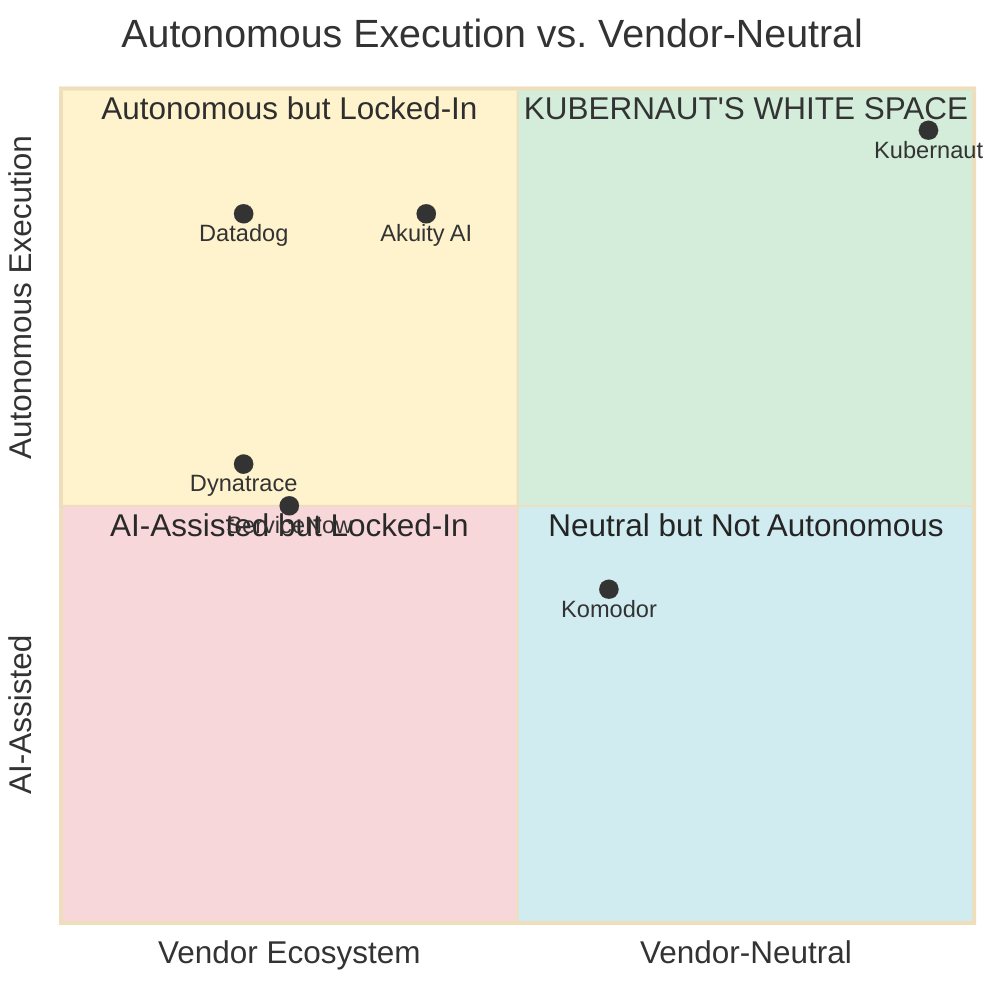 %%{init: {'theme':'base', 'themeVariables': { 'quadrant1Fill':'#d4edda', 'quadrant2Fill':'#fff3cd', 'quadrant3Fill':'#f8d7da', 'quadrant4Fill':'#d1ecf1'}}}%%
quadrantChart
    title Autonomous Execution vs. Vendor-Neutral
    x-axis "Vendor Ecosystem" --> "Vendor-Neutral"
    y-axis "AI-Assisted" --> "Autonomous Execution"
    quadrant-1 "KUBERNAUT'S WHITE SPACE"
    quadrant-2 "Autonomous but Locked-In"
    quadrant-3 "AI-Assisted but Locked-In"
    quadrant-4 "Neutral but Not Autonomous"
    "Kubernaut": [0.95, 0.95]
    "Datadog": [0.2, 0.85]
    "Akuity AI": [0.4, 0.85]
    "Dynatrace": [0.2, 0.55]
    "Komodor": [0.6, 0.4]
    "ServiceNow": [0.25, 0.50]